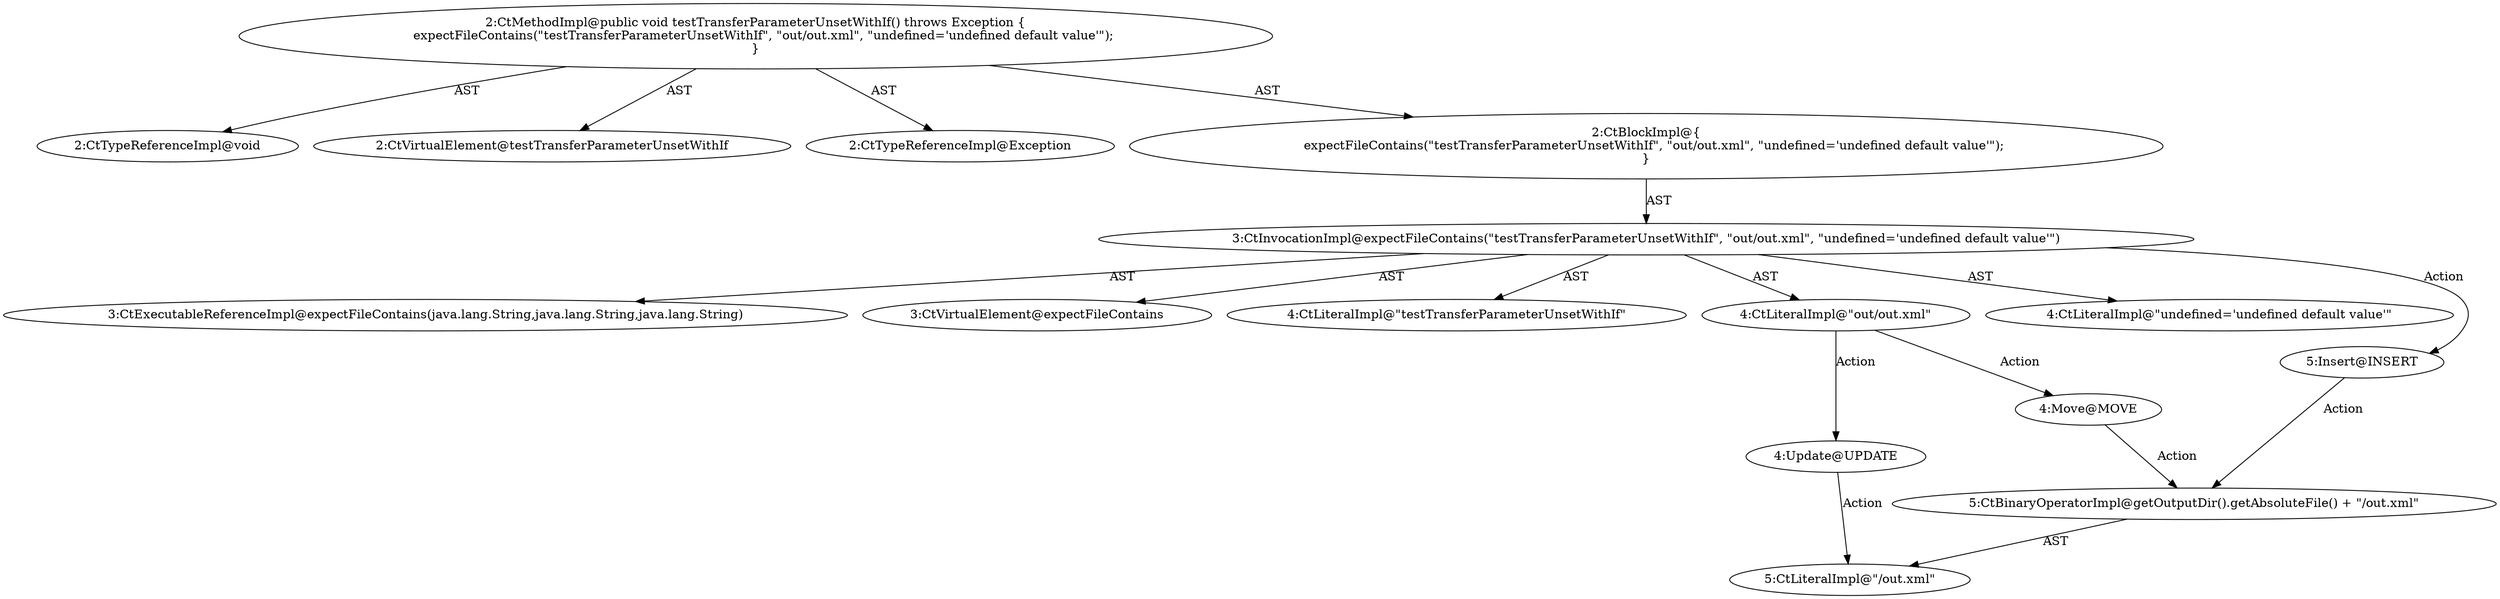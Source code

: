 digraph "testTransferParameterUnsetWithIf#?" {
0 [label="2:CtTypeReferenceImpl@void" shape=ellipse]
1 [label="2:CtVirtualElement@testTransferParameterUnsetWithIf" shape=ellipse]
2 [label="2:CtTypeReferenceImpl@Exception" shape=ellipse]
3 [label="3:CtExecutableReferenceImpl@expectFileContains(java.lang.String,java.lang.String,java.lang.String)" shape=ellipse]
4 [label="3:CtVirtualElement@expectFileContains" shape=ellipse]
5 [label="4:CtLiteralImpl@\"testTransferParameterUnsetWithIf\"" shape=ellipse]
6 [label="4:CtLiteralImpl@\"out/out.xml\"" shape=ellipse]
7 [label="4:CtLiteralImpl@\"undefined='undefined default value'\"" shape=ellipse]
8 [label="3:CtInvocationImpl@expectFileContains(\"testTransferParameterUnsetWithIf\", \"out/out.xml\", \"undefined='undefined default value'\")" shape=ellipse]
9 [label="2:CtBlockImpl@\{
    expectFileContains(\"testTransferParameterUnsetWithIf\", \"out/out.xml\", \"undefined='undefined default value'\");
\}" shape=ellipse]
10 [label="2:CtMethodImpl@public void testTransferParameterUnsetWithIf() throws Exception \{
    expectFileContains(\"testTransferParameterUnsetWithIf\", \"out/out.xml\", \"undefined='undefined default value'\");
\}" shape=ellipse]
11 [label="4:Update@UPDATE" shape=ellipse]
12 [label="5:CtLiteralImpl@\"/out.xml\"" shape=ellipse]
13 [label="5:Insert@INSERT" shape=ellipse]
14 [label="5:CtBinaryOperatorImpl@getOutputDir().getAbsoluteFile() + \"/out.xml\"" shape=ellipse]
15 [label="4:Move@MOVE" shape=ellipse]
6 -> 11 [label="Action"];
6 -> 15 [label="Action"];
8 -> 4 [label="AST"];
8 -> 3 [label="AST"];
8 -> 5 [label="AST"];
8 -> 6 [label="AST"];
8 -> 7 [label="AST"];
8 -> 13 [label="Action"];
9 -> 8 [label="AST"];
10 -> 1 [label="AST"];
10 -> 0 [label="AST"];
10 -> 2 [label="AST"];
10 -> 9 [label="AST"];
11 -> 12 [label="Action"];
13 -> 14 [label="Action"];
14 -> 12 [label="AST"];
15 -> 14 [label="Action"];
}